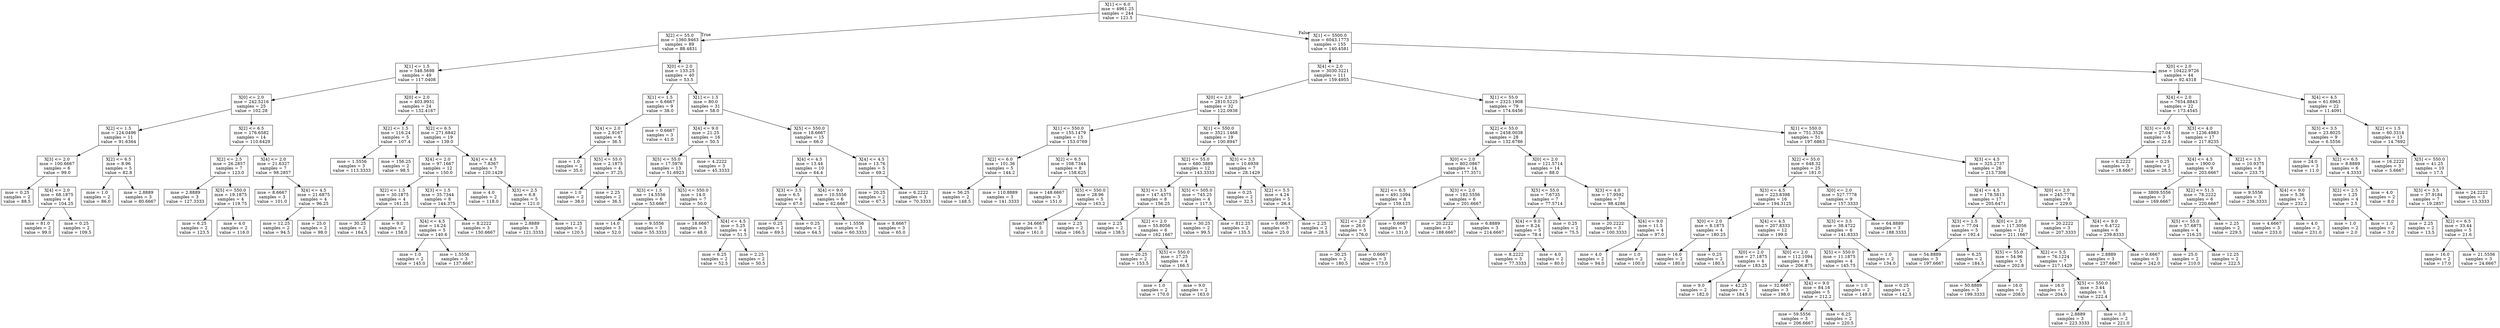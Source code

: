 digraph Tree {
node [shape=box] ;
0 [label="X[1] <= 6.0\nmse = 4961.25\nsamples = 244\nvalue = 121.5"] ;
1 [label="X[2] <= 55.0\nmse = 1360.9463\nsamples = 89\nvalue = 88.4831"] ;
0 -> 1 [labeldistance=2.5, labelangle=45, headlabel="True"] ;
2 [label="X[1] <= 1.5\nmse = 548.5698\nsamples = 49\nvalue = 117.0408"] ;
1 -> 2 ;
3 [label="X[0] <= 2.0\nmse = 242.5216\nsamples = 25\nvalue = 102.28"] ;
2 -> 3 ;
4 [label="X[2] <= 1.5\nmse = 124.0496\nsamples = 11\nvalue = 91.6364"] ;
3 -> 4 ;
5 [label="X[3] <= 2.0\nmse = 100.6667\nsamples = 6\nvalue = 99.0"] ;
4 -> 5 ;
6 [label="mse = 0.25\nsamples = 2\nvalue = 88.5"] ;
5 -> 6 ;
7 [label="X[4] <= 2.0\nmse = 68.1875\nsamples = 4\nvalue = 104.25"] ;
5 -> 7 ;
8 [label="mse = 81.0\nsamples = 2\nvalue = 99.0"] ;
7 -> 8 ;
9 [label="mse = 0.25\nsamples = 2\nvalue = 109.5"] ;
7 -> 9 ;
10 [label="X[2] <= 6.5\nmse = 8.96\nsamples = 5\nvalue = 82.8"] ;
4 -> 10 ;
11 [label="mse = 1.0\nsamples = 2\nvalue = 86.0"] ;
10 -> 11 ;
12 [label="mse = 2.8889\nsamples = 3\nvalue = 80.6667"] ;
10 -> 12 ;
13 [label="X[2] <= 6.5\nmse = 176.6582\nsamples = 14\nvalue = 110.6429"] ;
3 -> 13 ;
14 [label="X[2] <= 2.5\nmse = 26.2857\nsamples = 7\nvalue = 123.0"] ;
13 -> 14 ;
15 [label="mse = 2.8889\nsamples = 3\nvalue = 127.3333"] ;
14 -> 15 ;
16 [label="X[5] <= 550.0\nmse = 19.1875\nsamples = 4\nvalue = 119.75"] ;
14 -> 16 ;
17 [label="mse = 6.25\nsamples = 2\nvalue = 123.5"] ;
16 -> 17 ;
18 [label="mse = 4.0\nsamples = 2\nvalue = 116.0"] ;
16 -> 18 ;
19 [label="X[4] <= 2.0\nmse = 21.6327\nsamples = 7\nvalue = 98.2857"] ;
13 -> 19 ;
20 [label="mse = 8.6667\nsamples = 3\nvalue = 101.0"] ;
19 -> 20 ;
21 [label="X[4] <= 4.5\nmse = 21.6875\nsamples = 4\nvalue = 96.25"] ;
19 -> 21 ;
22 [label="mse = 12.25\nsamples = 2\nvalue = 94.5"] ;
21 -> 22 ;
23 [label="mse = 25.0\nsamples = 2\nvalue = 98.0"] ;
21 -> 23 ;
24 [label="X[0] <= 2.0\nmse = 403.9931\nsamples = 24\nvalue = 132.4167"] ;
2 -> 24 ;
25 [label="X[2] <= 1.5\nmse = 116.24\nsamples = 5\nvalue = 107.4"] ;
24 -> 25 ;
26 [label="mse = 1.5556\nsamples = 3\nvalue = 113.3333"] ;
25 -> 26 ;
27 [label="mse = 156.25\nsamples = 2\nvalue = 98.5"] ;
25 -> 27 ;
28 [label="X[2] <= 6.5\nmse = 271.6842\nsamples = 19\nvalue = 139.0"] ;
24 -> 28 ;
29 [label="X[4] <= 2.0\nmse = 97.1667\nsamples = 12\nvalue = 150.0"] ;
28 -> 29 ;
30 [label="X[2] <= 1.5\nmse = 30.1875\nsamples = 4\nvalue = 161.25"] ;
29 -> 30 ;
31 [label="mse = 30.25\nsamples = 2\nvalue = 164.5"] ;
30 -> 31 ;
32 [label="mse = 9.0\nsamples = 2\nvalue = 158.0"] ;
30 -> 32 ;
33 [label="X[3] <= 1.5\nmse = 35.7344\nsamples = 8\nvalue = 144.375"] ;
29 -> 33 ;
34 [label="X[4] <= 4.5\nmse = 14.24\nsamples = 5\nvalue = 140.6"] ;
33 -> 34 ;
35 [label="mse = 1.0\nsamples = 2\nvalue = 145.0"] ;
34 -> 35 ;
36 [label="mse = 1.5556\nsamples = 3\nvalue = 137.6667"] ;
34 -> 36 ;
37 [label="mse = 8.2222\nsamples = 3\nvalue = 150.6667"] ;
33 -> 37 ;
38 [label="X[4] <= 4.5\nmse = 7.8367\nsamples = 7\nvalue = 120.1429"] ;
28 -> 38 ;
39 [label="mse = 4.0\nsamples = 2\nvalue = 118.0"] ;
38 -> 39 ;
40 [label="X[3] <= 2.5\nmse = 6.8\nsamples = 5\nvalue = 121.0"] ;
38 -> 40 ;
41 [label="mse = 2.8889\nsamples = 3\nvalue = 121.3333"] ;
40 -> 41 ;
42 [label="mse = 12.25\nsamples = 2\nvalue = 120.5"] ;
40 -> 42 ;
43 [label="X[0] <= 2.0\nmse = 133.25\nsamples = 40\nvalue = 53.5"] ;
1 -> 43 ;
44 [label="X[1] <= 1.5\nmse = 6.6667\nsamples = 9\nvalue = 38.0"] ;
43 -> 44 ;
45 [label="X[4] <= 2.0\nmse = 2.9167\nsamples = 6\nvalue = 36.5"] ;
44 -> 45 ;
46 [label="mse = 1.0\nsamples = 2\nvalue = 35.0"] ;
45 -> 46 ;
47 [label="X[5] <= 55.0\nmse = 2.1875\nsamples = 4\nvalue = 37.25"] ;
45 -> 47 ;
48 [label="mse = 1.0\nsamples = 2\nvalue = 38.0"] ;
47 -> 48 ;
49 [label="mse = 2.25\nsamples = 2\nvalue = 36.5"] ;
47 -> 49 ;
50 [label="mse = 0.6667\nsamples = 3\nvalue = 41.0"] ;
44 -> 50 ;
51 [label="X[1] <= 1.5\nmse = 80.0\nsamples = 31\nvalue = 58.0"] ;
43 -> 51 ;
52 [label="X[4] <= 9.0\nmse = 21.25\nsamples = 16\nvalue = 50.5"] ;
51 -> 52 ;
53 [label="X[5] <= 55.0\nmse = 17.5976\nsamples = 13\nvalue = 51.6923"] ;
52 -> 53 ;
54 [label="X[3] <= 1.5\nmse = 14.5556\nsamples = 6\nvalue = 53.6667"] ;
53 -> 54 ;
55 [label="mse = 14.0\nsamples = 3\nvalue = 52.0"] ;
54 -> 55 ;
56 [label="mse = 9.5556\nsamples = 3\nvalue = 55.3333"] ;
54 -> 56 ;
57 [label="X[5] <= 550.0\nmse = 14.0\nsamples = 7\nvalue = 50.0"] ;
53 -> 57 ;
58 [label="mse = 18.6667\nsamples = 3\nvalue = 48.0"] ;
57 -> 58 ;
59 [label="X[4] <= 4.5\nmse = 5.25\nsamples = 4\nvalue = 51.5"] ;
57 -> 59 ;
60 [label="mse = 6.25\nsamples = 2\nvalue = 52.5"] ;
59 -> 60 ;
61 [label="mse = 2.25\nsamples = 2\nvalue = 50.5"] ;
59 -> 61 ;
62 [label="mse = 4.2222\nsamples = 3\nvalue = 45.3333"] ;
52 -> 62 ;
63 [label="X[5] <= 550.0\nmse = 18.6667\nsamples = 15\nvalue = 66.0"] ;
51 -> 63 ;
64 [label="X[4] <= 4.5\nmse = 13.44\nsamples = 10\nvalue = 64.4"] ;
63 -> 64 ;
65 [label="X[3] <= 3.5\nmse = 6.5\nsamples = 4\nvalue = 67.0"] ;
64 -> 65 ;
66 [label="mse = 0.25\nsamples = 2\nvalue = 69.5"] ;
65 -> 66 ;
67 [label="mse = 0.25\nsamples = 2\nvalue = 64.5"] ;
65 -> 67 ;
68 [label="X[4] <= 9.0\nmse = 10.5556\nsamples = 6\nvalue = 62.6667"] ;
64 -> 68 ;
69 [label="mse = 1.5556\nsamples = 3\nvalue = 60.3333"] ;
68 -> 69 ;
70 [label="mse = 8.6667\nsamples = 3\nvalue = 65.0"] ;
68 -> 70 ;
71 [label="X[4] <= 4.5\nmse = 13.76\nsamples = 5\nvalue = 69.2"] ;
63 -> 71 ;
72 [label="mse = 20.25\nsamples = 2\nvalue = 67.5"] ;
71 -> 72 ;
73 [label="mse = 6.2222\nsamples = 3\nvalue = 70.3333"] ;
71 -> 73 ;
74 [label="X[1] <= 5500.0\nmse = 6043.1773\nsamples = 155\nvalue = 140.4581"] ;
0 -> 74 [labeldistance=2.5, labelangle=-45, headlabel="False"] ;
75 [label="X[4] <= 2.0\nmse = 3030.3221\nsamples = 111\nvalue = 159.4955"] ;
74 -> 75 ;
76 [label="X[0] <= 2.0\nmse = 2810.5225\nsamples = 32\nvalue = 122.0938"] ;
75 -> 76 ;
77 [label="X[1] <= 550.0\nmse = 155.1479\nsamples = 13\nvalue = 153.0769"] ;
76 -> 77 ;
78 [label="X[2] <= 6.0\nmse = 101.36\nsamples = 5\nvalue = 144.2"] ;
77 -> 78 ;
79 [label="mse = 56.25\nsamples = 2\nvalue = 148.5"] ;
78 -> 79 ;
80 [label="mse = 110.8889\nsamples = 3\nvalue = 141.3333"] ;
78 -> 80 ;
81 [label="X[2] <= 6.5\nmse = 108.7344\nsamples = 8\nvalue = 158.625"] ;
77 -> 81 ;
82 [label="mse = 148.6667\nsamples = 3\nvalue = 151.0"] ;
81 -> 82 ;
83 [label="X[5] <= 550.0\nmse = 28.96\nsamples = 5\nvalue = 163.2"] ;
81 -> 83 ;
84 [label="mse = 34.6667\nsamples = 3\nvalue = 161.0"] ;
83 -> 84 ;
85 [label="mse = 2.25\nsamples = 2\nvalue = 166.5"] ;
83 -> 85 ;
86 [label="X[1] <= 550.0\nmse = 3521.1468\nsamples = 19\nvalue = 100.8947"] ;
76 -> 86 ;
87 [label="X[2] <= 55.0\nmse = 680.3889\nsamples = 12\nvalue = 143.3333"] ;
86 -> 87 ;
88 [label="X[3] <= 3.5\nmse = 147.4375\nsamples = 8\nvalue = 156.25"] ;
87 -> 88 ;
89 [label="mse = 2.25\nsamples = 2\nvalue = 138.5"] ;
88 -> 89 ;
90 [label="X[2] <= 2.0\nmse = 55.8056\nsamples = 6\nvalue = 162.1667"] ;
88 -> 90 ;
91 [label="mse = 20.25\nsamples = 2\nvalue = 153.5"] ;
90 -> 91 ;
92 [label="X[5] <= 550.0\nmse = 17.25\nsamples = 4\nvalue = 166.5"] ;
90 -> 92 ;
93 [label="mse = 1.0\nsamples = 2\nvalue = 170.0"] ;
92 -> 93 ;
94 [label="mse = 9.0\nsamples = 2\nvalue = 163.0"] ;
92 -> 94 ;
95 [label="X[5] <= 505.0\nmse = 745.25\nsamples = 4\nvalue = 117.5"] ;
87 -> 95 ;
96 [label="mse = 30.25\nsamples = 2\nvalue = 99.5"] ;
95 -> 96 ;
97 [label="mse = 812.25\nsamples = 2\nvalue = 135.5"] ;
95 -> 97 ;
98 [label="X[3] <= 3.5\nmse = 10.6939\nsamples = 7\nvalue = 28.1429"] ;
86 -> 98 ;
99 [label="mse = 0.25\nsamples = 2\nvalue = 32.5"] ;
98 -> 99 ;
100 [label="X[2] <= 5.5\nmse = 4.24\nsamples = 5\nvalue = 26.4"] ;
98 -> 100 ;
101 [label="mse = 0.6667\nsamples = 3\nvalue = 25.0"] ;
100 -> 101 ;
102 [label="mse = 2.25\nsamples = 2\nvalue = 28.5"] ;
100 -> 102 ;
103 [label="X[1] <= 55.0\nmse = 2323.1908\nsamples = 79\nvalue = 174.6456"] ;
75 -> 103 ;
104 [label="X[2] <= 55.0\nmse = 2458.0038\nsamples = 28\nvalue = 132.6786"] ;
103 -> 104 ;
105 [label="X[0] <= 2.0\nmse = 802.0867\nsamples = 14\nvalue = 177.3571"] ;
104 -> 105 ;
106 [label="X[2] <= 6.5\nmse = 491.1094\nsamples = 8\nvalue = 159.125"] ;
105 -> 106 ;
107 [label="X[2] <= 2.0\nmse = 26.0\nsamples = 5\nvalue = 176.0"] ;
106 -> 107 ;
108 [label="mse = 30.25\nsamples = 2\nvalue = 180.5"] ;
107 -> 108 ;
109 [label="mse = 0.6667\nsamples = 3\nvalue = 173.0"] ;
107 -> 109 ;
110 [label="mse = 0.6667\nsamples = 3\nvalue = 131.0"] ;
106 -> 110 ;
111 [label="X[3] <= 2.0\nmse = 182.5556\nsamples = 6\nvalue = 201.6667"] ;
105 -> 111 ;
112 [label="mse = 20.2222\nsamples = 3\nvalue = 188.6667"] ;
111 -> 112 ;
113 [label="mse = 6.8889\nsamples = 3\nvalue = 214.6667"] ;
111 -> 113 ;
114 [label="X[0] <= 2.0\nmse = 121.5714\nsamples = 14\nvalue = 88.0"] ;
104 -> 114 ;
115 [label="X[5] <= 55.0\nmse = 7.6735\nsamples = 7\nvalue = 77.5714"] ;
114 -> 115 ;
116 [label="X[4] <= 9.0\nmse = 8.24\nsamples = 5\nvalue = 78.4"] ;
115 -> 116 ;
117 [label="mse = 8.2222\nsamples = 3\nvalue = 77.3333"] ;
116 -> 117 ;
118 [label="mse = 4.0\nsamples = 2\nvalue = 80.0"] ;
116 -> 118 ;
119 [label="mse = 0.25\nsamples = 2\nvalue = 75.5"] ;
115 -> 119 ;
120 [label="X[3] <= 4.0\nmse = 17.9592\nsamples = 7\nvalue = 98.4286"] ;
114 -> 120 ;
121 [label="mse = 20.2222\nsamples = 3\nvalue = 100.3333"] ;
120 -> 121 ;
122 [label="X[4] <= 9.0\nmse = 11.5\nsamples = 4\nvalue = 97.0"] ;
120 -> 122 ;
123 [label="mse = 4.0\nsamples = 2\nvalue = 94.0"] ;
122 -> 123 ;
124 [label="mse = 1.0\nsamples = 2\nvalue = 100.0"] ;
122 -> 124 ;
125 [label="X[1] <= 550.0\nmse = 751.3526\nsamples = 51\nvalue = 197.6863"] ;
103 -> 125 ;
126 [label="X[2] <= 55.0\nmse = 648.32\nsamples = 25\nvalue = 181.0"] ;
125 -> 126 ;
127 [label="X[3] <= 4.5\nmse = 223.8398\nsamples = 16\nvalue = 194.3125"] ;
126 -> 127 ;
128 [label="X[0] <= 2.0\nmse = 8.1875\nsamples = 4\nvalue = 180.25"] ;
127 -> 128 ;
129 [label="mse = 16.0\nsamples = 2\nvalue = 180.0"] ;
128 -> 129 ;
130 [label="mse = 0.25\nsamples = 2\nvalue = 180.5"] ;
128 -> 130 ;
131 [label="X[4] <= 4.5\nmse = 207.8333\nsamples = 12\nvalue = 199.0"] ;
127 -> 131 ;
132 [label="X[0] <= 2.0\nmse = 27.1875\nsamples = 4\nvalue = 183.25"] ;
131 -> 132 ;
133 [label="mse = 9.0\nsamples = 2\nvalue = 182.0"] ;
132 -> 133 ;
134 [label="mse = 42.25\nsamples = 2\nvalue = 184.5"] ;
132 -> 134 ;
135 [label="X[0] <= 2.0\nmse = 112.1094\nsamples = 8\nvalue = 206.875"] ;
131 -> 135 ;
136 [label="mse = 32.6667\nsamples = 3\nvalue = 198.0"] ;
135 -> 136 ;
137 [label="X[4] <= 9.0\nmse = 84.16\nsamples = 5\nvalue = 212.2"] ;
135 -> 137 ;
138 [label="mse = 59.5556\nsamples = 3\nvalue = 206.6667"] ;
137 -> 138 ;
139 [label="mse = 6.25\nsamples = 2\nvalue = 220.5"] ;
137 -> 139 ;
140 [label="X[0] <= 2.0\nmse = 527.7778\nsamples = 9\nvalue = 157.3333"] ;
126 -> 140 ;
141 [label="X[3] <= 3.5\nmse = 38.4722\nsamples = 6\nvalue = 141.8333"] ;
140 -> 141 ;
142 [label="X[5] <= 550.0\nmse = 11.1875\nsamples = 4\nvalue = 145.75"] ;
141 -> 142 ;
143 [label="mse = 1.0\nsamples = 2\nvalue = 149.0"] ;
142 -> 143 ;
144 [label="mse = 0.25\nsamples = 2\nvalue = 142.5"] ;
142 -> 144 ;
145 [label="mse = 1.0\nsamples = 2\nvalue = 134.0"] ;
141 -> 145 ;
146 [label="mse = 64.8889\nsamples = 3\nvalue = 188.3333"] ;
140 -> 146 ;
147 [label="X[3] <= 4.5\nmse = 325.2737\nsamples = 26\nvalue = 213.7308"] ;
125 -> 147 ;
148 [label="X[4] <= 4.5\nmse = 178.5813\nsamples = 17\nvalue = 205.6471"] ;
147 -> 148 ;
149 [label="X[3] <= 1.5\nmse = 77.04\nsamples = 5\nvalue = 192.4"] ;
148 -> 149 ;
150 [label="mse = 54.8889\nsamples = 3\nvalue = 197.6667"] ;
149 -> 150 ;
151 [label="mse = 6.25\nsamples = 2\nvalue = 184.5"] ;
149 -> 151 ;
152 [label="X[0] <= 2.0\nmse = 117.3056\nsamples = 12\nvalue = 211.1667"] ;
148 -> 152 ;
153 [label="X[5] <= 55.0\nmse = 54.96\nsamples = 5\nvalue = 202.8"] ;
152 -> 153 ;
154 [label="mse = 50.8889\nsamples = 3\nvalue = 199.3333"] ;
153 -> 154 ;
155 [label="mse = 16.0\nsamples = 2\nvalue = 208.0"] ;
153 -> 155 ;
156 [label="X[2] <= 5.5\nmse = 76.1224\nsamples = 7\nvalue = 217.1429"] ;
152 -> 156 ;
157 [label="mse = 16.0\nsamples = 2\nvalue = 204.0"] ;
156 -> 157 ;
158 [label="X[5] <= 550.0\nmse = 3.44\nsamples = 5\nvalue = 222.4"] ;
156 -> 158 ;
159 [label="mse = 2.8889\nsamples = 3\nvalue = 223.3333"] ;
158 -> 159 ;
160 [label="mse = 1.0\nsamples = 2\nvalue = 221.0"] ;
158 -> 160 ;
161 [label="X[0] <= 2.0\nmse = 245.7778\nsamples = 9\nvalue = 229.0"] ;
147 -> 161 ;
162 [label="mse = 20.2222\nsamples = 3\nvalue = 207.3333"] ;
161 -> 162 ;
163 [label="X[4] <= 9.0\nmse = 6.4722\nsamples = 6\nvalue = 239.8333"] ;
161 -> 163 ;
164 [label="mse = 2.8889\nsamples = 3\nvalue = 237.6667"] ;
163 -> 164 ;
165 [label="mse = 0.6667\nsamples = 3\nvalue = 242.0"] ;
163 -> 165 ;
166 [label="X[0] <= 2.0\nmse = 10422.9726\nsamples = 44\nvalue = 92.4318"] ;
74 -> 166 ;
167 [label="X[4] <= 2.0\nmse = 7654.8843\nsamples = 22\nvalue = 173.4545"] ;
166 -> 167 ;
168 [label="X[3] <= 4.0\nmse = 27.04\nsamples = 5\nvalue = 22.6"] ;
167 -> 168 ;
169 [label="mse = 6.2222\nsamples = 3\nvalue = 18.6667"] ;
168 -> 169 ;
170 [label="mse = 0.25\nsamples = 2\nvalue = 28.5"] ;
168 -> 170 ;
171 [label="X[3] <= 4.0\nmse = 1236.4983\nsamples = 17\nvalue = 217.8235"] ;
167 -> 171 ;
172 [label="X[4] <= 4.5\nmse = 1900.0\nsamples = 9\nvalue = 203.6667"] ;
171 -> 172 ;
173 [label="mse = 3809.5556\nsamples = 3\nvalue = 169.6667"] ;
172 -> 173 ;
174 [label="X[2] <= 51.5\nmse = 78.2222\nsamples = 6\nvalue = 220.6667"] ;
172 -> 174 ;
175 [label="X[5] <= 55.0\nmse = 57.6875\nsamples = 4\nvalue = 216.25"] ;
174 -> 175 ;
176 [label="mse = 25.0\nsamples = 2\nvalue = 210.0"] ;
175 -> 176 ;
177 [label="mse = 12.25\nsamples = 2\nvalue = 222.5"] ;
175 -> 177 ;
178 [label="mse = 2.25\nsamples = 2\nvalue = 229.5"] ;
174 -> 178 ;
179 [label="X[2] <= 1.5\nmse = 10.9375\nsamples = 8\nvalue = 233.75"] ;
171 -> 179 ;
180 [label="mse = 9.5556\nsamples = 3\nvalue = 236.3333"] ;
179 -> 180 ;
181 [label="X[4] <= 9.0\nmse = 5.36\nsamples = 5\nvalue = 232.2"] ;
179 -> 181 ;
182 [label="mse = 4.6667\nsamples = 3\nvalue = 233.0"] ;
181 -> 182 ;
183 [label="mse = 4.0\nsamples = 2\nvalue = 231.0"] ;
181 -> 183 ;
184 [label="X[4] <= 4.5\nmse = 61.6963\nsamples = 22\nvalue = 11.4091"] ;
166 -> 184 ;
185 [label="X[3] <= 3.5\nmse = 23.8025\nsamples = 9\nvalue = 6.5556"] ;
184 -> 185 ;
186 [label="mse = 24.0\nsamples = 3\nvalue = 11.0"] ;
185 -> 186 ;
187 [label="X[2] <= 6.5\nmse = 8.8889\nsamples = 6\nvalue = 4.3333"] ;
185 -> 187 ;
188 [label="X[2] <= 2.5\nmse = 1.25\nsamples = 4\nvalue = 2.5"] ;
187 -> 188 ;
189 [label="mse = 1.0\nsamples = 2\nvalue = 2.0"] ;
188 -> 189 ;
190 [label="mse = 1.0\nsamples = 2\nvalue = 3.0"] ;
188 -> 190 ;
191 [label="mse = 4.0\nsamples = 2\nvalue = 8.0"] ;
187 -> 191 ;
192 [label="X[2] <= 1.5\nmse = 60.3314\nsamples = 13\nvalue = 14.7692"] ;
184 -> 192 ;
193 [label="mse = 16.2222\nsamples = 3\nvalue = 5.6667"] ;
192 -> 193 ;
194 [label="X[5] <= 550.0\nmse = 41.25\nsamples = 10\nvalue = 17.5"] ;
192 -> 194 ;
195 [label="X[3] <= 3.5\nmse = 37.9184\nsamples = 7\nvalue = 19.2857"] ;
194 -> 195 ;
196 [label="mse = 2.25\nsamples = 2\nvalue = 13.5"] ;
195 -> 196 ;
197 [label="X[2] <= 6.5\nmse = 33.44\nsamples = 5\nvalue = 21.6"] ;
195 -> 197 ;
198 [label="mse = 16.0\nsamples = 2\nvalue = 17.0"] ;
197 -> 198 ;
199 [label="mse = 21.5556\nsamples = 3\nvalue = 24.6667"] ;
197 -> 199 ;
200 [label="mse = 24.2222\nsamples = 3\nvalue = 13.3333"] ;
194 -> 200 ;
}